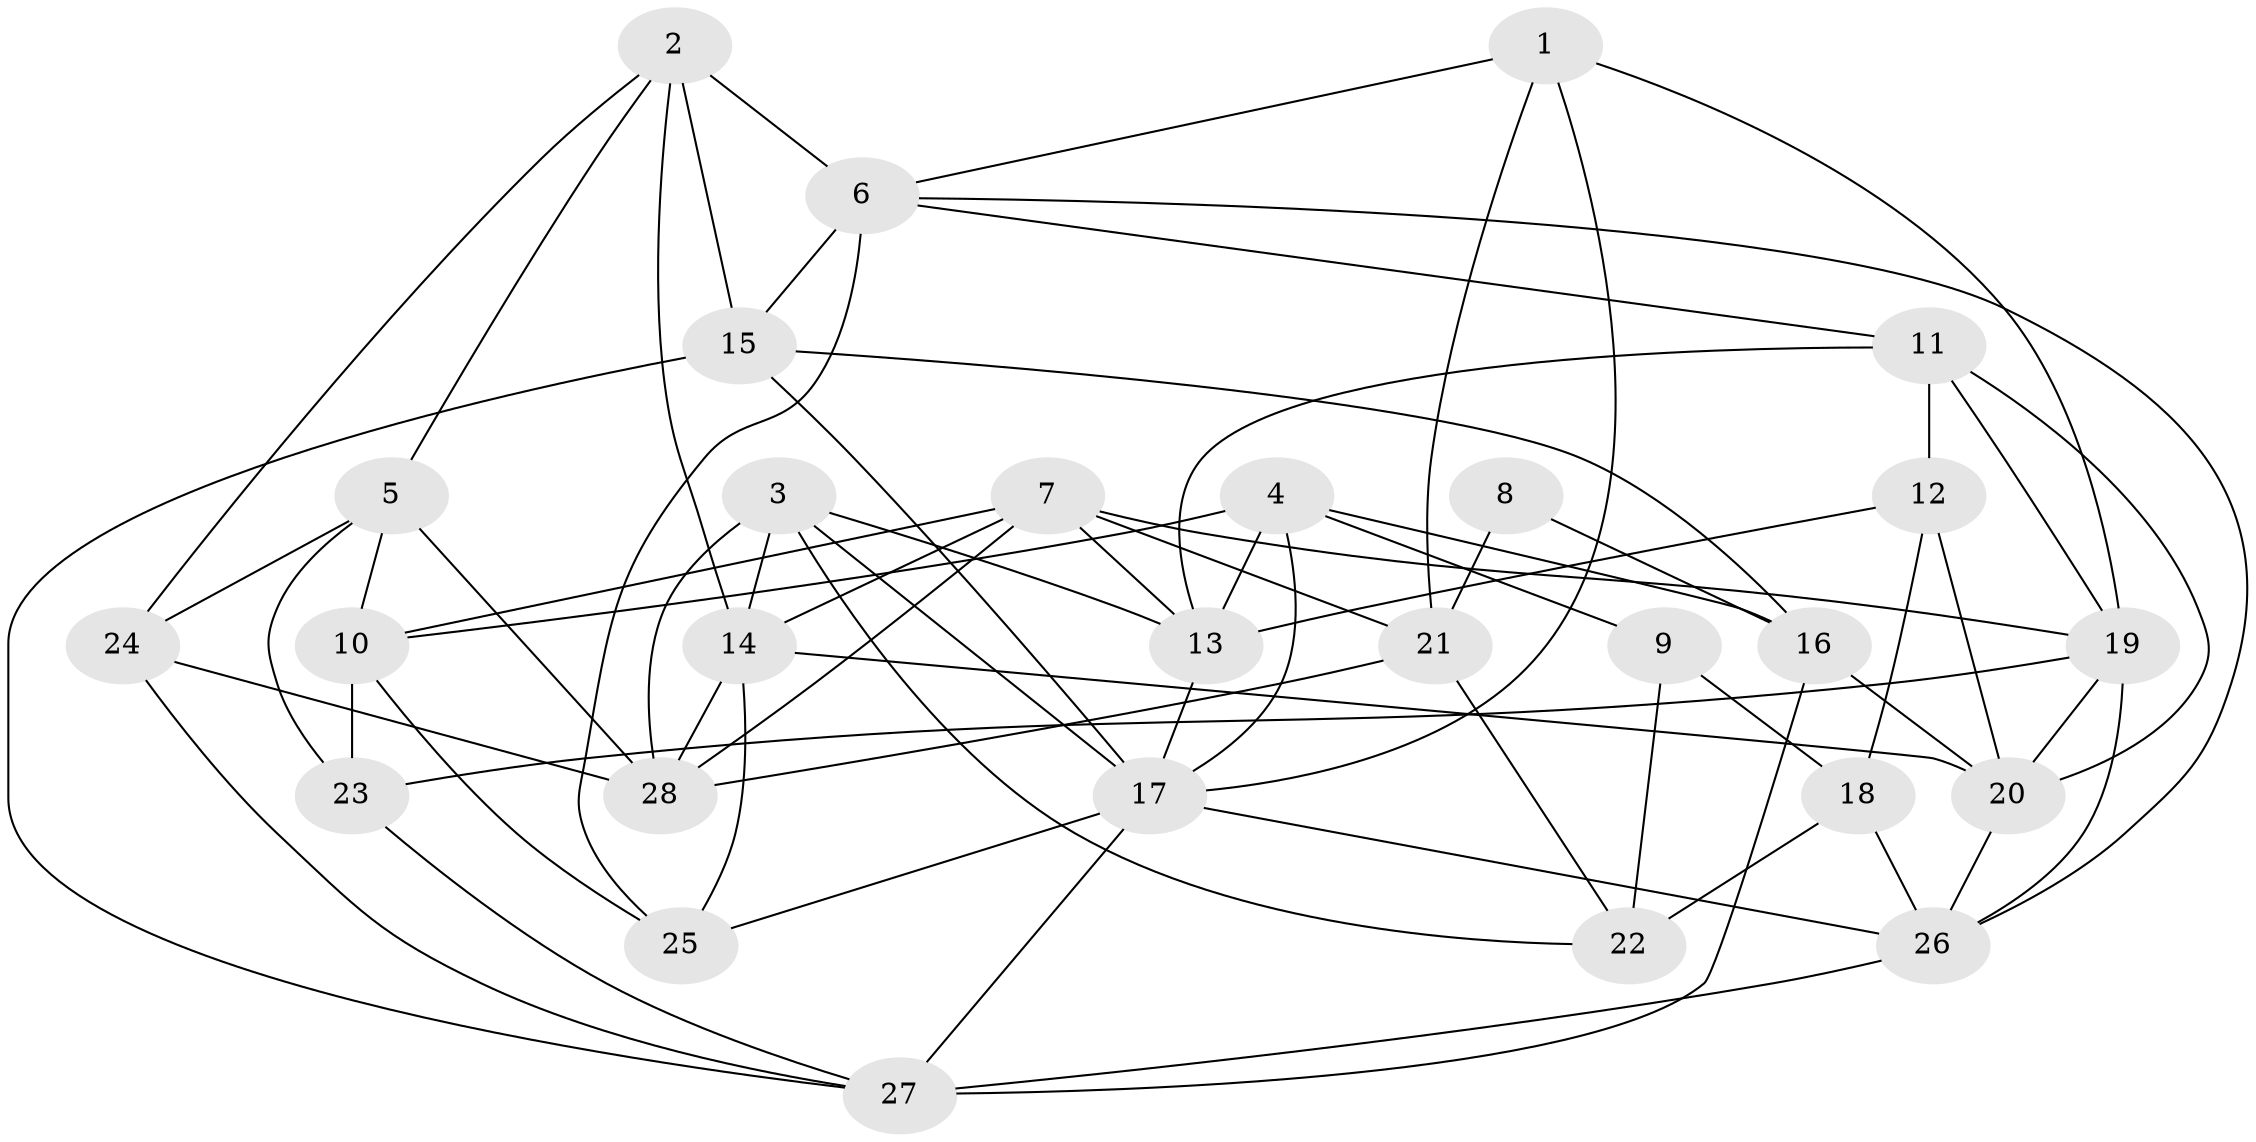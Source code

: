 // original degree distribution, {4: 1.0}
// Generated by graph-tools (version 1.1) at 2025/03/03/09/25 03:03:02]
// undirected, 28 vertices, 70 edges
graph export_dot {
graph [start="1"]
  node [color=gray90,style=filled];
  1;
  2;
  3;
  4;
  5;
  6;
  7;
  8;
  9;
  10;
  11;
  12;
  13;
  14;
  15;
  16;
  17;
  18;
  19;
  20;
  21;
  22;
  23;
  24;
  25;
  26;
  27;
  28;
  1 -- 6 [weight=1.0];
  1 -- 17 [weight=1.0];
  1 -- 19 [weight=1.0];
  1 -- 21 [weight=1.0];
  2 -- 5 [weight=1.0];
  2 -- 6 [weight=1.0];
  2 -- 14 [weight=1.0];
  2 -- 15 [weight=2.0];
  2 -- 24 [weight=1.0];
  3 -- 13 [weight=1.0];
  3 -- 14 [weight=1.0];
  3 -- 17 [weight=1.0];
  3 -- 22 [weight=1.0];
  3 -- 28 [weight=2.0];
  4 -- 9 [weight=1.0];
  4 -- 10 [weight=2.0];
  4 -- 13 [weight=1.0];
  4 -- 16 [weight=1.0];
  4 -- 17 [weight=1.0];
  5 -- 10 [weight=1.0];
  5 -- 23 [weight=1.0];
  5 -- 24 [weight=1.0];
  5 -- 28 [weight=2.0];
  6 -- 11 [weight=1.0];
  6 -- 15 [weight=1.0];
  6 -- 25 [weight=1.0];
  6 -- 26 [weight=1.0];
  7 -- 10 [weight=1.0];
  7 -- 13 [weight=1.0];
  7 -- 14 [weight=1.0];
  7 -- 19 [weight=1.0];
  7 -- 21 [weight=1.0];
  7 -- 28 [weight=1.0];
  8 -- 16 [weight=2.0];
  8 -- 21 [weight=2.0];
  9 -- 18 [weight=1.0];
  9 -- 22 [weight=2.0];
  10 -- 23 [weight=1.0];
  10 -- 25 [weight=1.0];
  11 -- 12 [weight=2.0];
  11 -- 13 [weight=1.0];
  11 -- 19 [weight=1.0];
  11 -- 20 [weight=1.0];
  12 -- 13 [weight=1.0];
  12 -- 18 [weight=2.0];
  12 -- 20 [weight=1.0];
  13 -- 17 [weight=1.0];
  14 -- 20 [weight=1.0];
  14 -- 25 [weight=1.0];
  14 -- 28 [weight=1.0];
  15 -- 16 [weight=1.0];
  15 -- 17 [weight=1.0];
  15 -- 27 [weight=1.0];
  16 -- 20 [weight=1.0];
  16 -- 27 [weight=1.0];
  17 -- 25 [weight=1.0];
  17 -- 26 [weight=1.0];
  17 -- 27 [weight=1.0];
  18 -- 22 [weight=2.0];
  18 -- 26 [weight=1.0];
  19 -- 20 [weight=1.0];
  19 -- 23 [weight=1.0];
  19 -- 26 [weight=1.0];
  20 -- 26 [weight=1.0];
  21 -- 22 [weight=1.0];
  21 -- 28 [weight=1.0];
  23 -- 27 [weight=1.0];
  24 -- 27 [weight=1.0];
  24 -- 28 [weight=1.0];
  26 -- 27 [weight=1.0];
}
